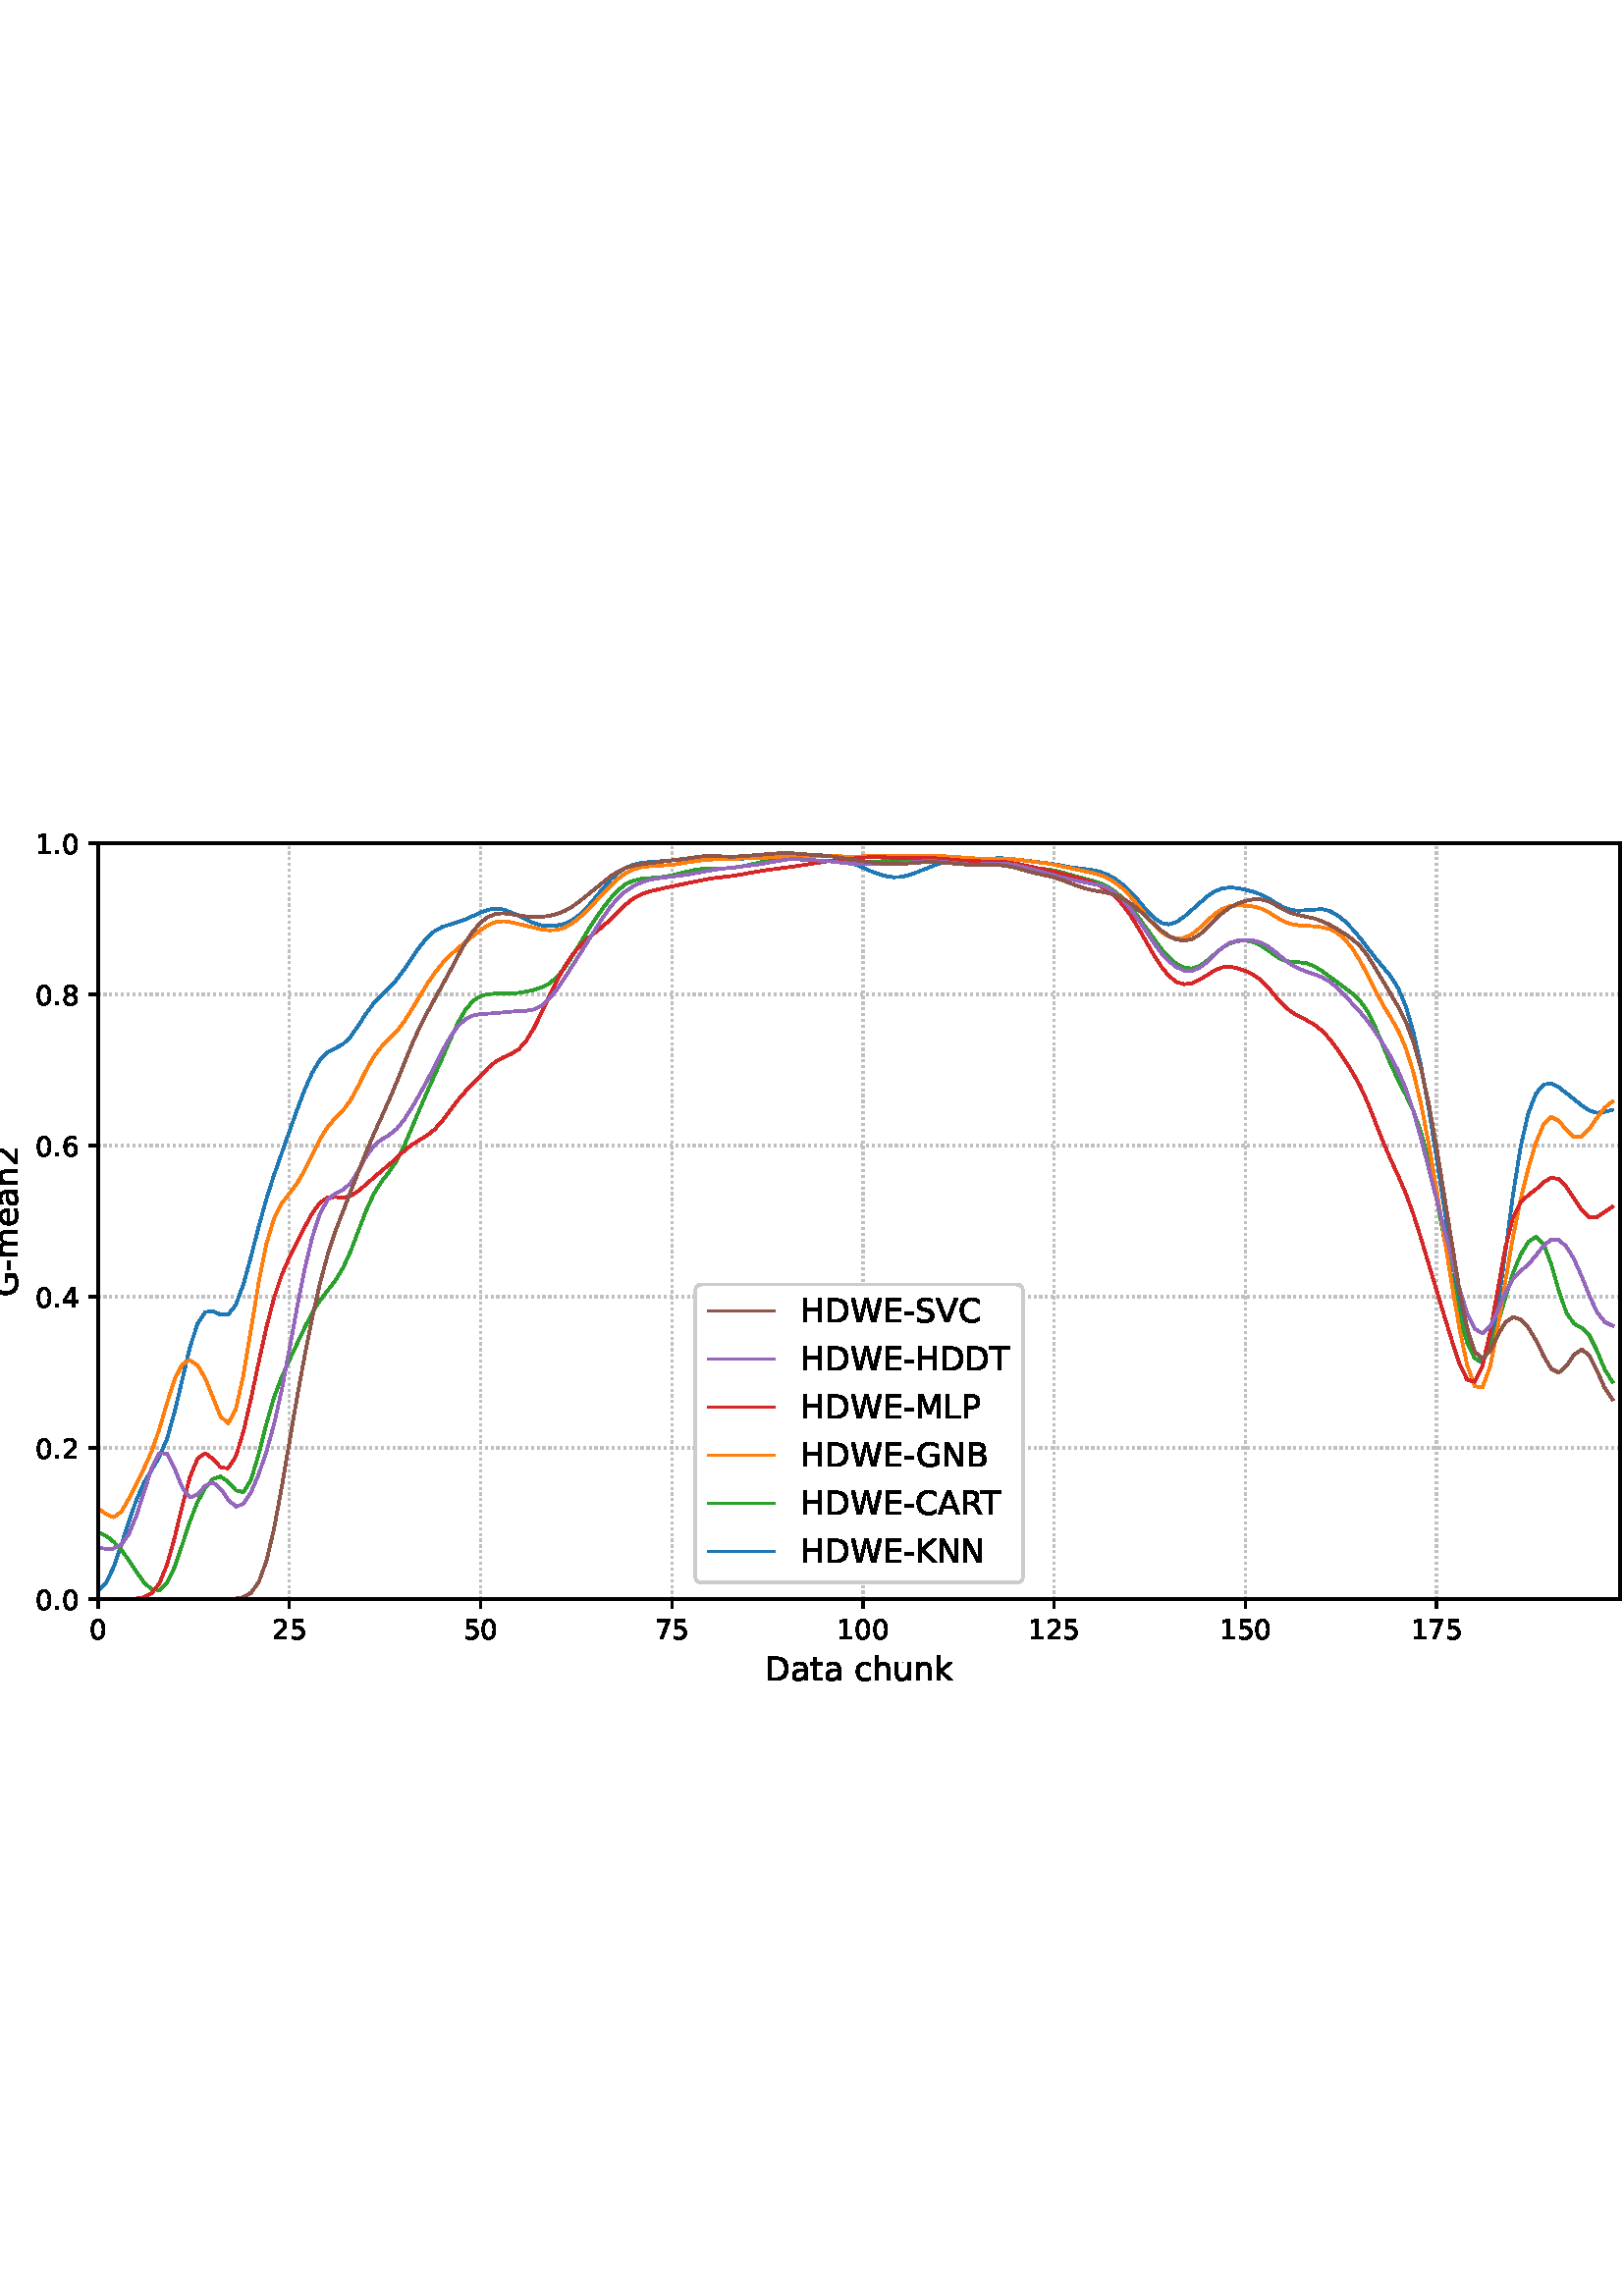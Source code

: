 %!PS-Adobe-3.0 EPSF-3.0
%%Orientation: portrait
%%BoundingBox: -54.0 216.0 666.0 576.0
%%EndComments
%%BeginProlog
/mpldict 8 dict def
mpldict begin
/m { moveto } bind def
/l { lineto } bind def
/r { rlineto } bind def
/c { curveto } bind def
/cl { closepath } bind def
/box {
m
1 index 0 r
0 exch r
neg 0 r
cl
} bind def
/clipbox {
box
clip
newpath
} bind def
%!PS-Adobe-3.0 Resource-Font
%%Copyright: Copyright (c) 2003 by Bitstream, Inc. All Rights Reserved. Copyright (c) 2006 by Tavmjong Bah. All Rights Reserved. DejaVu changes are in public domain 
25 dict begin
/_d{bind def}bind def
/_m{moveto}_d
/_l{lineto}_d
/_cl{closepath eofill}_d
/_c{curveto}_d
/_sc{7 -1 roll{setcachedevice}{pop pop pop pop pop pop}ifelse}_d
/_e{exec}_d
/FontName /DejaVuSans def
/PaintType 0 def
/FontMatrix[.001 0 0 .001 0 0]def
/FontBBox[-1021 -463 1793 1232]def
/FontType 3 def
/Encoding [ /space /hyphen /period /zero /one /two /four /five /six /seven /eight /A /B /C /D /E /G /H /K /L /M /N /P /R /S /T /V /W /a /c /e /h /k /m /n /t /u ] def
/FontInfo 10 dict dup begin
/FamilyName (DejaVu Sans) def
/FullName (DejaVu Sans) def
/Notice (Copyright (c) 2003 by Bitstream, Inc. All Rights Reserved. Copyright (c) 2006 by Tavmjong Bah. All Rights Reserved. DejaVu changes are in public domain ) def
/Weight (Book) def
/Version (Version 2.35) def
/ItalicAngle 0.0 def
/isFixedPitch false def
/UnderlinePosition -130 def
/UnderlineThickness 90 def
end readonly def
/CharStrings 38 dict dup begin
/.notdef 0 def
/space{318 0 0 0 0 0 _sc
}_d
/hyphen{361 0 49 234 312 314 _sc
49 314 _m
312 314 _l
312 234 _l
49 234 _l
49 314 _l
_cl}_d
/period{318 0 107 0 210 124 _sc
107 124 _m
210 124 _l
210 0 _l
107 0 _l
107 124 _l
_cl}_d
/zero{636 0 66 -13 570 742 _sc
318 664 _m
267 664 229 639 203 589 _c
177 539 165 464 165 364 _c
165 264 177 189 203 139 _c
229 89 267 64 318 64 _c
369 64 407 89 433 139 _c
458 189 471 264 471 364 _c
471 464 458 539 433 589 _c
407 639 369 664 318 664 _c
318 742 _m
399 742 461 709 505 645 _c
548 580 570 486 570 364 _c
570 241 548 147 505 83 _c
461 19 399 -13 318 -13 _c
236 -13 173 19 130 83 _c
87 147 66 241 66 364 _c
66 486 87 580 130 645 _c
173 709 236 742 318 742 _c
_cl}_d
/one{636 0 110 0 544 729 _sc
124 83 _m
285 83 _l
285 639 _l
110 604 _l
110 694 _l
284 729 _l
383 729 _l
383 83 _l
544 83 _l
544 0 _l
124 0 _l
124 83 _l
_cl}_d
/two{{636 0 73 0 536 742 _sc
192 83 _m
536 83 _l
536 0 _l
73 0 _l
73 83 _l
110 121 161 173 226 239 _c
290 304 331 346 348 365 _c
380 400 402 430 414 455 _c
426 479 433 504 433 528 _c
433 566 419 598 392 622 _c
365 646 330 659 286 659 _c
255 659 222 653 188 643 _c
154 632 117 616 78 594 _c
78 694 _l
118 710 155 722 189 730 _c
223 738 255 742 284 742 _c
}_e{359 742 419 723 464 685 _c
509 647 532 597 532 534 _c
532 504 526 475 515 449 _c
504 422 484 390 454 354 _c
446 344 420 317 376 272 _c
332 227 271 164 192 83 _c
_cl}_e}_d
/four{636 0 49 0 580 729 _sc
378 643 _m
129 254 _l
378 254 _l
378 643 _l
352 729 _m
476 729 _l
476 254 _l
580 254 _l
580 172 _l
476 172 _l
476 0 _l
378 0 _l
378 172 _l
49 172 _l
49 267 _l
352 729 _l
_cl}_d
/five{{636 0 77 -13 549 729 _sc
108 729 _m
495 729 _l
495 646 _l
198 646 _l
198 467 _l
212 472 227 476 241 478 _c
255 480 270 482 284 482 _c
365 482 429 459 477 415 _c
525 370 549 310 549 234 _c
549 155 524 94 475 51 _c
426 8 357 -13 269 -13 _c
238 -13 207 -10 175 -6 _c
143 -1 111 6 77 17 _c
77 116 _l
106 100 136 88 168 80 _c
199 72 232 69 267 69 _c
}_e{323 69 368 83 401 113 _c
433 143 450 183 450 234 _c
450 284 433 324 401 354 _c
368 384 323 399 267 399 _c
241 399 214 396 188 390 _c
162 384 135 375 108 363 _c
108 729 _l
_cl}_e}_d
/six{{636 0 70 -13 573 742 _sc
330 404 _m
286 404 251 388 225 358 _c
199 328 186 286 186 234 _c
186 181 199 139 225 109 _c
251 79 286 64 330 64 _c
374 64 409 79 435 109 _c
461 139 474 181 474 234 _c
474 286 461 328 435 358 _c
409 388 374 404 330 404 _c
526 713 _m
526 623 _l
501 635 476 644 451 650 _c
425 656 400 659 376 659 _c
310 659 260 637 226 593 _c
}_e{192 549 172 482 168 394 _c
187 422 211 444 240 459 _c
269 474 301 482 336 482 _c
409 482 467 459 509 415 _c
551 371 573 310 573 234 _c
573 159 550 99 506 54 _c
462 9 403 -13 330 -13 _c
246 -13 181 19 137 83 _c
92 147 70 241 70 364 _c
70 479 97 571 152 639 _c
206 707 280 742 372 742 _c
396 742 421 739 447 735 _c
472 730 498 723 526 713 _c
_cl}_e}_d
/seven{636 0 82 0 551 729 _sc
82 729 _m
551 729 _l
551 687 _l
286 0 _l
183 0 _l
432 646 _l
82 646 _l
82 729 _l
_cl}_d
/eight{{636 0 68 -13 568 742 _sc
318 346 _m
271 346 234 333 207 308 _c
180 283 167 249 167 205 _c
167 161 180 126 207 101 _c
234 76 271 64 318 64 _c
364 64 401 76 428 102 _c
455 127 469 161 469 205 _c
469 249 455 283 429 308 _c
402 333 365 346 318 346 _c
219 388 _m
177 398 144 418 120 447 _c
96 476 85 511 85 553 _c
85 611 105 657 147 691 _c
188 725 245 742 318 742 _c
}_e{390 742 447 725 489 691 _c
530 657 551 611 551 553 _c
551 511 539 476 515 447 _c
491 418 459 398 417 388 _c
464 377 501 355 528 323 _c
554 291 568 251 568 205 _c
568 134 546 80 503 43 _c
459 5 398 -13 318 -13 _c
237 -13 175 5 132 43 _c
89 80 68 134 68 205 _c
68 251 81 291 108 323 _c
134 355 171 377 219 388 _c
183 544 _m
183 506 194 476 218 455 _c
}_e{242 434 275 424 318 424 _c
360 424 393 434 417 455 _c
441 476 453 506 453 544 _c
453 582 441 611 417 632 _c
393 653 360 664 318 664 _c
275 664 242 653 218 632 _c
194 611 183 582 183 544 _c
_cl}_e}_d
/A{684 0 8 0 676 729 _sc
342 632 _m
208 269 _l
476 269 _l
342 632 _l
286 729 _m
398 729 _l
676 0 _l
573 0 _l
507 187 _l
178 187 _l
112 0 _l
8 0 _l
286 729 _l
_cl}_d
/B{{686 0 98 0 615 729 _sc
197 348 _m
197 81 _l
355 81 _l
408 81 447 92 473 114 _c
498 136 511 169 511 215 _c
511 260 498 293 473 315 _c
447 337 408 348 355 348 _c
197 348 _l
197 648 _m
197 428 _l
343 428 _l
391 428 426 437 450 455 _c
474 473 486 500 486 538 _c
486 574 474 602 450 620 _c
426 638 391 648 343 648 _c
197 648 _l
98 729 _m
350 729 _l
}_e{425 729 483 713 524 682 _c
564 650 585 606 585 549 _c
585 504 574 468 553 442 _c
532 416 502 399 462 393 _c
510 382 548 360 575 327 _c
601 294 615 253 615 204 _c
615 138 592 88 548 53 _c
504 17 441 0 360 0 _c
98 0 _l
98 729 _l
_cl}_e}_d
/C{{698 0 56 -13 644 742 _sc
644 673 _m
644 569 _l
610 599 575 622 537 638 _c
499 653 460 661 418 661 _c
334 661 270 635 226 584 _c
182 533 160 460 160 364 _c
160 268 182 194 226 143 _c
270 92 334 67 418 67 _c
460 67 499 74 537 90 _c
575 105 610 128 644 159 _c
644 56 _l
609 32 572 15 534 4 _c
496 -7 455 -13 412 -13 _c
302 -13 215 20 151 87 _c
}_e{87 154 56 246 56 364 _c
56 481 87 573 151 641 _c
215 708 302 742 412 742 _c
456 742 497 736 535 725 _c
573 713 610 696 644 673 _c
_cl}_e}_d
/D{770 0 98 0 711 729 _sc
197 648 _m
197 81 _l
316 81 _l
416 81 490 103 537 149 _c
583 195 607 267 607 365 _c
607 463 583 534 537 580 _c
490 625 416 648 316 648 _c
197 648 _l
98 729 _m
301 729 _l
442 729 546 699 612 641 _c
678 582 711 490 711 365 _c
711 239 677 147 611 88 _c
545 29 441 0 301 0 _c
98 0 _l
98 729 _l
_cl}_d
/E{632 0 98 0 568 729 _sc
98 729 _m
559 729 _l
559 646 _l
197 646 _l
197 430 _l
544 430 _l
544 347 _l
197 347 _l
197 83 _l
568 83 _l
568 0 _l
98 0 _l
98 729 _l
_cl}_d
/G{{775 0 56 -13 693 742 _sc
595 104 _m
595 300 _l
434 300 _l
434 381 _l
693 381 _l
693 68 _l
655 40 613 20 567 7 _c
521 -6 472 -13 420 -13 _c
306 -13 216 20 152 86 _c
88 152 56 245 56 364 _c
56 482 88 575 152 642 _c
216 708 306 742 420 742 _c
467 742 512 736 555 724 _c
598 712 638 695 674 673 _c
674 568 _l
637 598 598 621 557 637 _c
516 653 473 661 428 661 _c
}_e{338 661 271 636 227 586 _c
182 536 160 462 160 364 _c
160 265 182 191 227 141 _c
271 91 338 67 428 67 _c
462 67 493 70 521 76 _c
549 82 573 91 595 104 _c
_cl}_e}_d
/H{752 0 98 0 654 729 _sc
98 729 _m
197 729 _l
197 430 _l
555 430 _l
555 729 _l
654 729 _l
654 0 _l
555 0 _l
555 347 _l
197 347 _l
197 0 _l
98 0 _l
98 729 _l
_cl}_d
/K{656 0 98 0 677 729 _sc
98 729 _m
197 729 _l
197 421 _l
524 729 _l
651 729 _l
289 389 _l
677 0 _l
547 0 _l
197 351 _l
197 0 _l
98 0 _l
98 729 _l
_cl}_d
/L{557 0 98 0 552 729 _sc
98 729 _m
197 729 _l
197 83 _l
552 83 _l
552 0 _l
98 0 _l
98 729 _l
_cl}_d
/M{863 0 98 0 765 729 _sc
98 729 _m
245 729 _l
431 233 _l
618 729 _l
765 729 _l
765 0 _l
669 0 _l
669 640 _l
481 140 _l
382 140 _l
194 640 _l
194 0 _l
98 0 _l
98 729 _l
_cl}_d
/N{748 0 98 0 650 729 _sc
98 729 _m
231 729 _l
554 119 _l
554 729 _l
650 729 _l
650 0 _l
517 0 _l
194 610 _l
194 0 _l
98 0 _l
98 729 _l
_cl}_d
/P{603 0 98 0 569 729 _sc
197 648 _m
197 374 _l
321 374 _l
367 374 402 385 427 409 _c
452 433 465 467 465 511 _c
465 555 452 588 427 612 _c
402 636 367 648 321 648 _c
197 648 _l
98 729 _m
321 729 _l
402 729 464 710 506 673 _c
548 636 569 582 569 511 _c
569 439 548 384 506 348 _c
464 311 402 293 321 293 _c
197 293 _l
197 0 _l
98 0 _l
98 729 _l
_cl}_d
/R{{695 0 98 0 666 729 _sc
444 342 _m
465 334 486 319 506 296 _c
526 272 546 240 566 199 _c
666 0 _l
560 0 _l
467 187 _l
443 235 419 268 397 284 _c
374 300 343 308 304 308 _c
197 308 _l
197 0 _l
98 0 _l
98 729 _l
321 729 _l
404 729 466 711 507 677 _c
548 642 569 589 569 519 _c
569 473 558 434 537 404 _c
515 374 484 353 444 342 _c
197 648 _m
197 389 _l
321 389 _l
}_e{368 389 404 400 428 422 _c
452 444 465 476 465 519 _c
465 561 452 593 428 615 _c
404 637 368 648 321 648 _c
197 648 _l
_cl}_e}_d
/S{{635 0 66 -13 579 742 _sc
535 705 _m
535 609 _l
497 627 462 640 429 649 _c
395 657 363 662 333 662 _c
279 662 237 651 208 631 _c
179 610 165 580 165 542 _c
165 510 174 485 194 469 _c
213 452 250 439 304 429 _c
364 417 _l
437 403 491 378 526 343 _c
561 307 579 260 579 201 _c
579 130 555 77 508 41 _c
460 5 391 -13 300 -13 _c
265 -13 228 -9 189 -2 _c
}_e{150 5 110 16 69 32 _c
69 134 _l
109 111 148 94 186 83 _c
224 71 262 66 300 66 _c
356 66 399 77 430 99 _c
460 121 476 152 476 194 _c
476 230 465 258 443 278 _c
421 298 385 313 335 323 _c
275 335 _l
201 349 148 372 115 404 _c
82 435 66 478 66 534 _c
66 598 88 649 134 686 _c
179 723 242 742 322 742 _c
356 742 390 739 426 733 _c
461 727 497 717 535 705 _c
}_e{_cl}_e}_d
/T{611 0 -2 0 614 729 _sc
-2 729 _m
614 729 _l
614 646 _l
355 646 _l
355 0 _l
256 0 _l
256 646 _l
-2 646 _l
-2 729 _l
_cl}_d
/V{684 0 8 0 676 729 _sc
286 0 _m
8 729 _l
111 729 _l
342 115 _l
573 729 _l
676 729 _l
398 0 _l
286 0 _l
_cl}_d
/W{989 0 33 0 956 729 _sc
33 729 _m
133 729 _l
286 113 _l
439 729 _l
550 729 _l
703 113 _l
856 729 _l
956 729 _l
773 0 _l
649 0 _l
495 633 _l
340 0 _l
216 0 _l
33 729 _l
_cl}_d
/a{{613 0 60 -13 522 560 _sc
343 275 _m
270 275 220 266 192 250 _c
164 233 150 205 150 165 _c
150 133 160 107 181 89 _c
202 70 231 61 267 61 _c
317 61 357 78 387 114 _c
417 149 432 196 432 255 _c
432 275 _l
343 275 _l
522 312 _m
522 0 _l
432 0 _l
432 83 _l
411 49 385 25 355 10 _c
325 -5 287 -13 243 -13 _c
187 -13 142 2 109 33 _c
76 64 60 106 60 159 _c
}_e{60 220 80 266 122 298 _c
163 329 224 345 306 345 _c
432 345 _l
432 354 _l
432 395 418 427 391 450 _c
364 472 326 484 277 484 _c
245 484 215 480 185 472 _c
155 464 127 453 100 439 _c
100 522 _l
132 534 164 544 195 550 _c
226 556 256 560 286 560 _c
365 560 424 539 463 498 _c
502 457 522 395 522 312 _c
_cl}_e}_d
/c{{550 0 55 -13 488 560 _sc
488 526 _m
488 442 _l
462 456 437 466 411 473 _c
385 480 360 484 334 484 _c
276 484 230 465 198 428 _c
166 391 150 339 150 273 _c
150 206 166 154 198 117 _c
230 80 276 62 334 62 _c
360 62 385 65 411 72 _c
437 79 462 90 488 104 _c
488 21 _l
462 9 436 0 410 -5 _c
383 -10 354 -13 324 -13 _c
242 -13 176 12 128 64 _c
}_e{79 115 55 185 55 273 _c
55 362 79 432 128 483 _c
177 534 244 560 330 560 _c
358 560 385 557 411 551 _c
437 545 463 537 488 526 _c
_cl}_e}_d
/e{{615 0 55 -13 562 560 _sc
562 296 _m
562 252 _l
149 252 _l
153 190 171 142 205 110 _c
238 78 284 62 344 62 _c
378 62 412 66 444 74 _c
476 82 509 95 541 113 _c
541 28 _l
509 14 476 3 442 -3 _c
408 -9 373 -13 339 -13 _c
251 -13 182 12 131 62 _c
80 112 55 181 55 268 _c
55 357 79 428 127 481 _c
175 533 241 560 323 560 _c
397 560 455 536 498 489 _c
}_e{540 441 562 377 562 296 _c
472 322 _m
471 371 457 410 431 440 _c
404 469 368 484 324 484 _c
274 484 234 469 204 441 _c
174 413 156 373 152 322 _c
472 322 _l
_cl}_e}_d
/h{634 0 91 0 549 760 _sc
549 330 _m
549 0 _l
459 0 _l
459 327 _l
459 379 448 417 428 443 _c
408 469 378 482 338 482 _c
289 482 251 466 223 435 _c
195 404 181 362 181 309 _c
181 0 _l
91 0 _l
91 760 _l
181 760 _l
181 462 _l
202 494 227 519 257 535 _c
286 551 320 560 358 560 _c
420 560 468 540 500 501 _c
532 462 549 405 549 330 _c
_cl}_d
/k{579 0 91 0 576 760 _sc
91 760 _m
181 760 _l
181 311 _l
449 547 _l
564 547 _l
274 291 _l
576 0 _l
459 0 _l
181 267 _l
181 0 _l
91 0 _l
91 760 _l
_cl}_d
/m{{974 0 91 0 889 560 _sc
520 442 _m
542 482 569 511 600 531 _c
631 550 668 560 711 560 _c
767 560 811 540 842 500 _c
873 460 889 403 889 330 _c
889 0 _l
799 0 _l
799 327 _l
799 379 789 418 771 444 _c
752 469 724 482 686 482 _c
639 482 602 466 575 435 _c
548 404 535 362 535 309 _c
535 0 _l
445 0 _l
445 327 _l
445 379 435 418 417 444 _c
398 469 369 482 331 482 _c
}_e{285 482 248 466 221 435 _c
194 404 181 362 181 309 _c
181 0 _l
91 0 _l
91 547 _l
181 547 _l
181 462 _l
201 495 226 520 255 536 _c
283 552 317 560 357 560 _c
397 560 430 550 458 530 _c
486 510 506 480 520 442 _c
_cl}_e}_d
/n{634 0 91 0 549 560 _sc
549 330 _m
549 0 _l
459 0 _l
459 327 _l
459 379 448 417 428 443 _c
408 469 378 482 338 482 _c
289 482 251 466 223 435 _c
195 404 181 362 181 309 _c
181 0 _l
91 0 _l
91 547 _l
181 547 _l
181 462 _l
202 494 227 519 257 535 _c
286 551 320 560 358 560 _c
420 560 468 540 500 501 _c
532 462 549 405 549 330 _c
_cl}_d
/t{392 0 27 0 368 702 _sc
183 702 _m
183 547 _l
368 547 _l
368 477 _l
183 477 _l
183 180 _l
183 135 189 106 201 94 _c
213 81 238 75 276 75 _c
368 75 _l
368 0 _l
276 0 _l
206 0 158 13 132 39 _c
106 65 93 112 93 180 _c
93 477 _l
27 477 _l
27 547 _l
93 547 _l
93 702 _l
183 702 _l
_cl}_d
/u{634 0 85 -13 543 560 _sc
85 216 _m
85 547 _l
175 547 _l
175 219 _l
175 167 185 129 205 103 _c
225 77 255 64 296 64 _c
344 64 383 79 411 110 _c
439 141 453 183 453 237 _c
453 547 _l
543 547 _l
543 0 _l
453 0 _l
453 84 _l
431 50 405 26 377 10 _c
348 -5 315 -13 277 -13 _c
214 -13 166 6 134 45 _c
101 83 85 140 85 216 _c
311 560 _m
311 560 _l
_cl}_d
end readonly def

/BuildGlyph
 {exch begin
 CharStrings exch
 2 copy known not{pop /.notdef}if
 true 3 1 roll get exec
 end}_d

/BuildChar {
 1 index /Encoding get exch get
 1 index /BuildGlyph get exec
}_d

FontName currentdict end definefont pop
end
%%EndProlog
mpldict begin
-54 216 translate
720 360 0 0 clipbox
gsave
0 0 m
720 0 l
720 360 l
0 360 l
cl
1.000 setgray
fill
grestore
gsave
90 39.6 m
648 39.6 l
648 316.8 l
90 316.8 l
cl
1.000 setgray
fill
grestore
0.800 setlinewidth
1 setlinejoin
0 setlinecap
[0.8 1.32] 0 setdash
0.753 setgray
gsave
558 277.2 90 39.6 clipbox
90 39.6 m
90 316.8 l
stroke
grestore
[] 0 setdash
0.000 setgray
gsave
/o {
gsave
newpath
translate
0.8 setlinewidth
1 setlinejoin
0 setlinecap
0 0 m
0 -3.5 l

gsave
0.000 setgray
fill
grestore
stroke
grestore
} bind def
90 39.6 o
grestore
/DejaVuSans findfont
10.000 scalefont
setfont
gsave
86.82 25.006 translate
0.0 rotate
0.0 0 m /zero glyphshow
grestore
[0.8 1.32] 0 setdash
0.753 setgray
gsave
558 277.2 90 39.6 clipbox
160.101 39.6 m
160.101 316.8 l
stroke
grestore
[] 0 setdash
0.000 setgray
gsave
/o {
gsave
newpath
translate
0.8 setlinewidth
1 setlinejoin
0 setlinecap
0 0 m
0 -3.5 l

gsave
0.000 setgray
fill
grestore
stroke
grestore
} bind def
160.101 39.6 o
grestore
gsave
153.741 25.006 translate
0.0 rotate
0.0 0 m /two glyphshow
6.362 0 m /five glyphshow
grestore
[0.8 1.32] 0 setdash
0.753 setgray
gsave
558 277.2 90 39.6 clipbox
230.201 39.6 m
230.201 316.8 l
stroke
grestore
[] 0 setdash
0.000 setgray
gsave
/o {
gsave
newpath
translate
0.8 setlinewidth
1 setlinejoin
0 setlinecap
0 0 m
0 -3.5 l

gsave
0.000 setgray
fill
grestore
stroke
grestore
} bind def
230.201 39.6 o
grestore
gsave
223.842 25.006 translate
0.0 rotate
0.0 0 m /five glyphshow
6.362 0 m /zero glyphshow
grestore
[0.8 1.32] 0 setdash
0.753 setgray
gsave
558 277.2 90 39.6 clipbox
300.302 39.6 m
300.302 316.8 l
stroke
grestore
[] 0 setdash
0.000 setgray
gsave
/o {
gsave
newpath
translate
0.8 setlinewidth
1 setlinejoin
0 setlinecap
0 0 m
0 -3.5 l

gsave
0.000 setgray
fill
grestore
stroke
grestore
} bind def
300.302 39.6 o
grestore
gsave
293.942 25.006 translate
0.0 rotate
0.0 0 m /seven glyphshow
6.362 0 m /five glyphshow
grestore
[0.8 1.32] 0 setdash
0.753 setgray
gsave
558 277.2 90 39.6 clipbox
370.402 39.6 m
370.402 316.8 l
stroke
grestore
[] 0 setdash
0.000 setgray
gsave
/o {
gsave
newpath
translate
0.8 setlinewidth
1 setlinejoin
0 setlinecap
0 0 m
0 -3.5 l

gsave
0.000 setgray
fill
grestore
stroke
grestore
} bind def
370.402 39.6 o
grestore
gsave
360.863 25.006 translate
0.0 rotate
0.0 0 m /one glyphshow
6.362 0 m /zero glyphshow
12.725 0 m /zero glyphshow
grestore
[0.8 1.32] 0 setdash
0.753 setgray
gsave
558 277.2 90 39.6 clipbox
440.503 39.6 m
440.503 316.8 l
stroke
grestore
[] 0 setdash
0.000 setgray
gsave
/o {
gsave
newpath
translate
0.8 setlinewidth
1 setlinejoin
0 setlinecap
0 0 m
0 -3.5 l

gsave
0.000 setgray
fill
grestore
stroke
grestore
} bind def
440.503 39.6 o
grestore
gsave
430.963 25.006 translate
0.0 rotate
0.0 0 m /one glyphshow
6.362 0 m /two glyphshow
12.725 0 m /five glyphshow
grestore
[0.8 1.32] 0 setdash
0.753 setgray
gsave
558 277.2 90 39.6 clipbox
510.603 39.6 m
510.603 316.8 l
stroke
grestore
[] 0 setdash
0.000 setgray
gsave
/o {
gsave
newpath
translate
0.8 setlinewidth
1 setlinejoin
0 setlinecap
0 0 m
0 -3.5 l

gsave
0.000 setgray
fill
grestore
stroke
grestore
} bind def
510.603 39.6 o
grestore
gsave
501.064 25.006 translate
0.0 rotate
0.0 0 m /one glyphshow
6.362 0 m /five glyphshow
12.725 0 m /zero glyphshow
grestore
[0.8 1.32] 0 setdash
0.753 setgray
gsave
558 277.2 90 39.6 clipbox
580.704 39.6 m
580.704 316.8 l
stroke
grestore
[] 0 setdash
0.000 setgray
gsave
/o {
gsave
newpath
translate
0.8 setlinewidth
1 setlinejoin
0 setlinecap
0 0 m
0 -3.5 l

gsave
0.000 setgray
fill
grestore
stroke
grestore
} bind def
580.704 39.6 o
grestore
gsave
571.164 25.006 translate
0.0 rotate
0.0 0 m /one glyphshow
6.362 0 m /seven glyphshow
12.725 0 m /five glyphshow
grestore
/DejaVuSans findfont
12.000 scalefont
setfont
gsave
334.578 9.803 translate
0.0 rotate
0.0 0 m /D glyphshow
9.24 0 m /a glyphshow
16.594 0 m /t glyphshow
21.299 0 m /a glyphshow
28.652 0 m /space glyphshow
32.467 0 m /c glyphshow
39.064 0 m /h glyphshow
46.67 0 m /u glyphshow
54.275 0 m /n glyphshow
61.881 0 m /k glyphshow
grestore
[0.8 1.32] 0 setdash
0.753 setgray
gsave
558 277.2 90 39.6 clipbox
90 39.6 m
648 39.6 l
stroke
grestore
[] 0 setdash
0.000 setgray
gsave
/o {
gsave
newpath
translate
0.8 setlinewidth
1 setlinejoin
0 setlinecap
0 0 m
-3.5 0 l

gsave
0.000 setgray
fill
grestore
stroke
grestore
} bind def
90 39.6 o
grestore
/DejaVuSans findfont
10.000 scalefont
setfont
gsave
67.094 35.803 translate
0.0 rotate
0.0 0 m /zero glyphshow
6.362 0 m /period glyphshow
9.541 0 m /zero glyphshow
grestore
[0.8 1.32] 0 setdash
0.753 setgray
gsave
558 277.2 90 39.6 clipbox
90 95.04 m
648 95.04 l
stroke
grestore
[] 0 setdash
0.000 setgray
gsave
/o {
gsave
newpath
translate
0.8 setlinewidth
1 setlinejoin
0 setlinecap
0 0 m
-3.5 0 l

gsave
0.000 setgray
fill
grestore
stroke
grestore
} bind def
90 95.04 o
grestore
gsave
67.094 91.243 translate
0.0 rotate
0.0 0 m /zero glyphshow
6.362 0 m /period glyphshow
9.541 0 m /two glyphshow
grestore
[0.8 1.32] 0 setdash
0.753 setgray
gsave
558 277.2 90 39.6 clipbox
90 150.48 m
648 150.48 l
stroke
grestore
[] 0 setdash
0.000 setgray
gsave
/o {
gsave
newpath
translate
0.8 setlinewidth
1 setlinejoin
0 setlinecap
0 0 m
-3.5 0 l

gsave
0.000 setgray
fill
grestore
stroke
grestore
} bind def
90 150.48 o
grestore
gsave
67.094 146.683 translate
0.0 rotate
0.0 0 m /zero glyphshow
6.362 0 m /period glyphshow
9.541 0 m /four glyphshow
grestore
[0.8 1.32] 0 setdash
0.753 setgray
gsave
558 277.2 90 39.6 clipbox
90 205.92 m
648 205.92 l
stroke
grestore
[] 0 setdash
0.000 setgray
gsave
/o {
gsave
newpath
translate
0.8 setlinewidth
1 setlinejoin
0 setlinecap
0 0 m
-3.5 0 l

gsave
0.000 setgray
fill
grestore
stroke
grestore
} bind def
90 205.92 o
grestore
gsave
67.094 202.123 translate
0.0 rotate
0.0 0 m /zero glyphshow
6.362 0 m /period glyphshow
9.541 0 m /six glyphshow
grestore
[0.8 1.32] 0 setdash
0.753 setgray
gsave
558 277.2 90 39.6 clipbox
90 261.36 m
648 261.36 l
stroke
grestore
[] 0 setdash
0.000 setgray
gsave
/o {
gsave
newpath
translate
0.8 setlinewidth
1 setlinejoin
0 setlinecap
0 0 m
-3.5 0 l

gsave
0.000 setgray
fill
grestore
stroke
grestore
} bind def
90 261.36 o
grestore
gsave
67.094 257.563 translate
0.0 rotate
0.0 0 m /zero glyphshow
6.362 0 m /period glyphshow
9.541 0 m /eight glyphshow
grestore
[0.8 1.32] 0 setdash
0.753 setgray
gsave
558 277.2 90 39.6 clipbox
90 316.8 m
648 316.8 l
stroke
grestore
[] 0 setdash
0.000 setgray
gsave
/o {
gsave
newpath
translate
0.8 setlinewidth
1 setlinejoin
0 setlinecap
0 0 m
-3.5 0 l

gsave
0.000 setgray
fill
grestore
stroke
grestore
} bind def
90 316.8 o
grestore
gsave
67.094 313.003 translate
0.0 rotate
0.0 0 m /one glyphshow
6.362 0 m /period glyphshow
9.541 0 m /zero glyphshow
grestore
/DejaVuSans findfont
12.000 scalefont
setfont
gsave
60.594 150.544 translate
90.0 rotate
0.0 0 m /G glyphshow
9.299 0 m /hyphen glyphshow
13.629 0 m /m glyphshow
25.318 0 m /e glyphshow
32.701 0 m /a glyphshow
40.055 0 m /n glyphshow
47.66 0 m /two glyphshow
grestore
1.000 setlinewidth
2 setlinecap
0.122 0.467 0.706 setrgbcolor
gsave
558 277.2 90 39.6 clipbox
90 42.539 m
92.804 45.43 l
95.608 51.202 l
98.412 59.197 l
101.216 67.963 l
104.02 75.977 l
106.824 82.34 l
112.432 91.748 l
115.236 98.383 l
118.04 108.277 l
123.648 131.994 l
126.452 140.593 l
129.256 144.845 l
132.06 145.21 l
134.864 143.901 l
137.668 143.925 l
140.472 147.527 l
143.276 155.117 l
146.08 165.371 l
148.884 176.28 l
151.688 186.352 l
154.492 195.195 l
160.101 211.127 l
162.905 218.967 l
165.709 226.387 l
168.513 232.729 l
171.317 237.381 l
174.121 240.121 l
179.729 243.091 l
182.533 245.843 l
185.337 249.852 l
188.141 254.202 l
190.945 257.973 l
193.749 260.953 l
196.553 263.631 l
199.357 266.677 l
202.161 270.398 l
207.769 278.706 l
210.573 282.175 l
213.377 284.626 l
216.181 286.096 l
224.593 288.809 l
230.201 291.394 l
233.005 292.421 l
235.809 292.825 l
238.613 292.461 l
241.417 291.451 l
249.829 287.456 l
252.633 286.688 l
255.437 286.441 l
258.241 286.651 l
261.045 287.302 l
263.849 288.566 l
266.653 290.633 l
269.457 293.477 l
277.869 303.459 l
280.673 306.013 l
283.477 307.808 l
286.281 308.916 l
289.085 309.531 l
291.889 309.854 l
303.106 310.689 l
308.714 311.371 l
311.518 311.573 l
314.322 311.577 l
322.734 311.095 l
328.342 311.211 l
333.95 311.698 l
339.558 312.197 l
345.166 312.44 l
350.774 312.523 l
356.382 312.308 l
359.186 311.958 l
361.99 311.288 l
364.794 310.271 l
373.206 306.582 l
376.01 305.545 l
378.814 304.737 l
381.618 304.322 l
384.422 304.446 l
387.226 305.098 l
390.03 306.101 l
395.638 308.327 l
398.442 309.298 l
401.246 310.083 l
404.05 310.632 l
406.854 310.931 l
415.266 311.168 l
420.874 311.294 l
423.678 311.185 l
429.286 310.524 l
434.894 309.84 l
440.503 309.101 l
446.111 308.046 l
451.719 307.332 l
454.523 306.958 l
457.327 306.319 l
460.131 305.254 l
462.935 303.675 l
465.739 301.561 l
468.543 298.924 l
471.347 295.827 l
474.151 292.529 l
476.955 289.564 l
479.759 287.584 l
482.563 287.028 l
485.367 287.91 l
488.171 289.858 l
496.583 297.243 l
499.387 299.081 l
502.191 300.217 l
504.995 300.573 l
507.799 300.312 l
510.603 299.737 l
513.407 299.006 l
516.211 298.012 l
519.015 296.591 l
521.819 294.859 l
524.623 293.273 l
527.427 292.299 l
530.231 292.052 l
538.643 292.619 l
541.447 291.99 l
544.251 290.493 l
547.055 288.201 l
549.859 285.339 l
552.663 282.037 l
558.271 274.742 l
563.879 268.037 l
566.683 263.556 l
569.487 256.84 l
572.291 247.291 l
575.095 234.701 l
577.899 219.206 l
580.704 201.581 l
586.312 165.23 l
589.116 149.068 l
591.92 136.087 l
594.724 127.927 l
597.528 126.244 l
600.332 132.444 l
603.136 146.732 l
605.94 166.759 l
608.744 187.862 l
611.548 205.532 l
614.352 217.766 l
617.156 224.969 l
619.96 228.289 l
622.764 228.711 l
625.568 227.286 l
631.176 222.881 l
633.98 220.639 l
636.784 218.758 l
639.588 217.93 l
642.392 218.298 l
645.196 218.995 l
645.196 218.995 l
stroke
grestore
0.173 0.627 0.173 setrgbcolor
gsave
558 277.2 90 39.6 clipbox
90 64.067 m
92.804 62.84 l
95.608 60.667 l
98.412 57.695 l
101.216 53.908 l
104.02 49.612 l
106.824 45.668 l
109.628 43.134 l
112.432 42.874 l
115.236 45.548 l
118.04 51.406 l
120.844 59.609 l
123.648 68.164 l
126.452 75.242 l
129.256 80.362 l
132.06 83.646 l
134.864 84.546 l
137.668 82.611 l
140.472 79.476 l
143.276 78.811 l
146.08 83.458 l
148.884 92.893 l
151.688 103.925 l
154.492 113.602 l
157.296 121.089 l
162.905 133.227 l
165.709 139.193 l
168.513 144.656 l
171.317 149.126 l
176.925 156.347 l
179.729 160.949 l
182.533 167.096 l
188.141 181.809 l
190.945 188.004 l
193.749 192.515 l
196.553 196.086 l
199.357 200.196 l
202.161 205.774 l
210.573 225.589 l
216.181 238.031 l
218.985 244.584 l
221.789 250.709 l
224.593 255.627 l
227.397 258.929 l
230.201 260.727 l
233.005 261.462 l
235.809 261.624 l
241.417 261.654 l
244.221 261.925 l
247.025 262.397 l
249.829 263.029 l
252.633 263.933 l
255.437 265.393 l
258.241 267.729 l
261.045 271.103 l
263.849 275.357 l
269.457 284.655 l
272.261 288.983 l
275.065 292.983 l
277.869 296.594 l
280.673 299.619 l
283.477 301.819 l
286.281 303.119 l
289.085 303.709 l
297.497 304.491 l
300.302 305.011 l
308.714 307.039 l
311.518 307.4 l
314.322 307.542 l
319.93 307.608 l
322.734 307.798 l
325.538 308.192 l
331.146 309.4 l
333.95 310.023 l
336.754 310.533 l
339.558 310.861 l
342.362 310.986 l
347.97 310.807 l
359.186 310.089 l
364.794 309.54 l
367.598 309.476 l
370.402 309.621 l
378.814 310.329 l
390.03 310.865 l
395.638 310.858 l
398.442 310.758 l
401.246 310.531 l
412.462 309.165 l
423.678 309.004 l
437.698 307.259 l
440.503 306.778 l
443.307 306.107 l
451.719 303.764 l
454.523 303.054 l
457.327 302.175 l
460.131 300.902 l
462.935 299.052 l
465.739 296.535 l
468.543 293.382 l
471.347 289.733 l
479.759 278.112 l
482.563 274.915 l
485.367 272.518 l
488.171 271.131 l
490.975 270.879 l
493.779 271.793 l
496.583 273.715 l
499.387 276.173 l
502.191 278.48 l
504.995 280.1 l
507.799 280.913 l
510.603 281.062 l
513.407 280.599 l
516.211 279.397 l
519.015 277.479 l
521.819 275.358 l
524.623 273.825 l
527.427 273.241 l
530.231 273.152 l
533.035 272.762 l
535.839 271.664 l
538.643 269.979 l
544.251 265.863 l
549.859 261.626 l
552.663 259.002 l
555.467 255.031 l
558.271 249.313 l
563.879 235.762 l
566.683 229.828 l
569.487 224.41 l
572.291 218.437 l
575.095 210.582 l
577.899 199.988 l
580.704 186.774 l
586.312 157.091 l
589.116 143.825 l
591.92 133.66 l
594.724 127.77 l
597.528 126.995 l
600.332 131.521 l
603.136 140.114 l
605.94 150.159 l
608.744 159.119 l
611.548 165.935 l
614.352 170.587 l
617.156 172.442 l
619.96 169.894 l
622.764 162.421 l
625.568 152.533 l
628.372 144.487 l
631.176 140.558 l
633.98 139.008 l
636.784 136.221 l
639.588 130.565 l
642.392 123.803 l
645.196 119.262 l
645.196 119.262 l
stroke
grestore
1.000 0.498 0.055 setrgbcolor
gsave
558 277.2 90 39.6 clipbox
90 72.809 m
92.804 70.824 l
95.608 69.576 l
98.412 71.519 l
101.216 76.377 l
106.824 87.581 l
109.628 93.825 l
112.432 101.963 l
115.236 111.507 l
118.04 120.224 l
120.844 125.728 l
123.648 127.205 l
126.452 125.293 l
129.256 120.557 l
134.864 106.586 l
137.668 104.061 l
140.472 109.233 l
143.276 121.872 l
148.884 155.89 l
151.688 169.868 l
154.492 179.239 l
157.296 184.682 l
162.905 192.023 l
165.709 196.892 l
171.317 208.283 l
174.121 212.78 l
176.925 215.932 l
179.729 218.747 l
182.533 222.557 l
185.337 227.712 l
188.141 233.358 l
190.945 238.314 l
193.749 242.005 l
199.357 247.668 l
202.161 251.343 l
204.965 255.818 l
210.573 265.142 l
213.377 269.231 l
216.181 272.731 l
218.985 275.658 l
221.789 278.165 l
227.397 282.739 l
230.201 284.926 l
233.005 286.765 l
235.809 287.912 l
238.613 288.207 l
241.417 287.826 l
252.633 285.173 l
255.437 284.854 l
258.241 285.013 l
261.045 285.855 l
263.849 287.456 l
266.653 289.696 l
269.457 292.345 l
275.065 298.218 l
277.869 301.164 l
280.673 303.795 l
283.477 305.851 l
286.281 307.219 l
289.085 307.973 l
291.889 308.31 l
300.302 308.859 l
305.91 309.742 l
311.518 310.587 l
314.322 310.792 l
336.754 311.59 l
342.362 311.929 l
350.774 312.154 l
359.186 312.15 l
364.794 311.865 l
367.598 311.848 l
376.01 312.305 l
387.226 312.03 l
395.638 312.172 l
401.246 311.962 l
415.266 310.999 l
423.678 311.041 l
426.482 310.829 l
437.698 309.405 l
440.503 308.931 l
454.523 305.915 l
457.327 305.136 l
460.131 303.977 l
462.935 302.292 l
465.739 300.021 l
468.543 297.183 l
471.347 293.871 l
474.151 290.332 l
476.955 286.992 l
479.759 284.296 l
482.563 282.522 l
485.367 281.768 l
488.171 282.076 l
490.975 283.43 l
493.779 285.65 l
499.387 290.858 l
502.191 292.729 l
504.995 293.698 l
507.799 293.957 l
510.603 293.879 l
513.407 293.598 l
516.211 292.892 l
519.015 291.549 l
521.819 289.777 l
524.623 288.155 l
527.427 287.139 l
530.231 286.7 l
535.839 286.314 l
538.643 285.994 l
541.447 285.329 l
544.251 283.947 l
547.055 281.573 l
549.859 278.151 l
552.663 273.708 l
555.467 268.394 l
558.271 262.751 l
561.075 257.535 l
563.879 252.9 l
566.683 247.99 l
569.487 241.52 l
572.291 232.567 l
575.095 220.765 l
577.899 206.284 l
580.704 189.855 l
586.312 155.084 l
589.116 138.79 l
591.92 125.493 l
594.724 117.624 l
597.528 117.191 l
600.332 124.807 l
603.136 138.946 l
605.94 156.076 l
608.744 172.437 l
611.548 186.199 l
614.352 197.577 l
617.156 206.989 l
619.96 213.685 l
622.764 216.373 l
625.568 214.99 l
628.372 211.559 l
631.176 209.024 l
633.98 209.232 l
636.784 212.074 l
639.588 216.16 l
642.392 219.881 l
645.196 222.043 l
645.196 222.043 l
stroke
grestore
0.839 0.153 0.157 setrgbcolor
gsave
558 277.2 90 39.6 clipbox
90 39.6 m
101.216 39.628 l
104.02 39.751 l
106.824 40.239 l
109.628 41.743 l
112.432 45.358 l
115.236 52.155 l
118.04 62.181 l
120.844 73.819 l
123.648 84.331 l
126.452 91.154 l
129.256 93.066 l
132.06 90.976 l
134.864 87.914 l
137.668 87.521 l
140.472 91.95 l
143.276 101.079 l
146.08 113.288 l
148.884 126.603 l
151.688 139.302 l
154.492 150.106 l
157.296 158.469 l
160.101 164.876 l
165.709 175.989 l
168.513 181.129 l
171.317 184.951 l
174.121 186.818 l
176.925 187.048 l
179.729 186.836 l
182.533 187.423 l
185.337 189.194 l
193.749 196.503 l
196.553 198.817 l
202.161 203.924 l
204.965 206.191 l
210.573 209.626 l
213.377 211.867 l
216.181 215.003 l
221.789 222.444 l
224.593 225.702 l
233.005 234.436 l
235.809 236.769 l
238.613 238.288 l
241.417 239.465 l
244.221 241.277 l
247.025 244.463 l
249.829 249.105 l
252.633 254.761 l
255.437 260.779 l
258.241 266.532 l
261.045 271.595 l
263.849 275.804 l
266.653 279.174 l
269.457 281.839 l
275.065 286.338 l
277.869 288.892 l
283.477 294.392 l
286.281 296.559 l
289.085 298.064 l
291.889 299.049 l
297.497 300.374 l
314.322 303.841 l
319.93 304.491 l
322.734 304.81 l
328.342 305.817 l
333.95 306.783 l
345.166 308.268 l
359.186 310.447 l
364.794 311.06 l
373.206 311.724 l
376.01 311.753 l
384.422 311.351 l
395.638 311.371 l
401.246 310.95 l
406.854 310.459 l
412.462 310.201 l
420.874 310.012 l
423.678 309.768 l
426.482 309.347 l
434.894 307.561 l
440.503 306.356 l
448.915 304.184 l
451.719 303.376 l
454.523 302.409 l
457.327 301.154 l
460.131 299.462 l
462.935 297.17 l
465.739 294.133 l
468.543 290.303 l
471.347 285.794 l
476.955 276.004 l
479.759 271.598 l
482.563 268.12 l
485.367 265.91 l
488.171 265.073 l
490.975 265.445 l
493.779 266.698 l
499.387 270.151 l
502.191 271.282 l
504.995 271.501 l
507.799 270.94 l
510.603 269.95 l
513.407 268.615 l
516.211 266.641 l
519.015 263.808 l
521.819 260.449 l
524.623 257.32 l
527.427 254.965 l
530.231 253.317 l
533.035 251.913 l
535.839 250.291 l
538.643 248.096 l
541.447 245.095 l
544.251 241.353 l
547.055 237.214 l
549.859 232.819 l
552.663 227.79 l
555.467 221.65 l
561.075 207.362 l
563.879 200.826 l
566.683 194.765 l
569.487 188.25 l
572.291 180.528 l
575.095 171.63 l
583.508 143.609 l
586.312 134.433 l
589.116 125.936 l
591.92 120.055 l
594.724 119.259 l
597.528 125.12 l
600.332 137.287 l
605.94 168.478 l
608.744 179.472 l
611.548 185.169 l
614.352 187.71 l
617.156 189.868 l
619.96 192.444 l
622.764 194.164 l
625.568 193.601 l
628.372 190.639 l
633.98 182.141 l
636.784 179.644 l
639.588 179.709 l
645.196 183.491 l
645.196 183.491 l
stroke
grestore
0.580 0.404 0.741 setrgbcolor
gsave
558 277.2 90 39.6 clipbox
90 58.298 m
92.804 58.069 l
95.608 58.098 l
98.412 59.47 l
101.216 63.377 l
104.02 70.201 l
109.628 87.645 l
112.432 93.107 l
115.236 92.933 l
118.04 87.436 l
120.844 80.488 l
123.648 76.819 l
126.452 77.961 l
129.256 81.171 l
132.06 82.406 l
134.864 80.08 l
137.668 76.034 l
140.472 73.499 l
143.276 74.49 l
146.08 78.892 l
148.884 85.492 l
151.688 93.633 l
154.492 103.746 l
157.296 116.382 l
160.101 131.108 l
162.905 146.445 l
165.709 160.633 l
168.513 172.371 l
171.317 180.925 l
174.121 186.04 l
176.925 188.324 l
179.729 189.631 l
182.533 192.142 l
185.337 196.572 l
188.141 201.671 l
190.945 205.69 l
193.749 208.068 l
196.553 209.699 l
199.357 211.921 l
202.161 215.366 l
204.965 219.745 l
207.769 224.55 l
210.573 229.648 l
216.181 240.587 l
218.985 245.608 l
221.789 249.583 l
224.593 252.225 l
227.397 253.608 l
230.201 254.127 l
235.809 254.49 l
241.417 255.033 l
247.025 255.362 l
249.829 255.875 l
252.633 257.232 l
255.437 259.739 l
258.241 263.269 l
261.045 267.404 l
269.457 280.684 l
275.065 289.546 l
277.869 293.509 l
280.673 296.784 l
283.477 299.281 l
286.281 301.098 l
289.085 302.389 l
291.889 303.278 l
294.693 303.867 l
300.302 304.567 l
305.91 305.265 l
311.518 306.29 l
317.126 307.257 l
331.146 308.878 l
342.362 310.819 l
345.166 310.985 l
347.97 310.924 l
359.186 310.053 l
367.598 309.126 l
370.402 309.026 l
381.618 309.203 l
387.226 309.724 l
392.834 310.223 l
395.638 310.269 l
398.442 310.137 l
409.658 309.018 l
412.462 309.033 l
420.874 309.423 l
423.678 309.217 l
426.482 308.757 l
432.09 307.333 l
443.307 304.31 l
448.915 302.978 l
457.327 301.384 l
460.131 300.365 l
462.935 298.627 l
465.739 296.042 l
468.543 292.694 l
471.347 288.781 l
476.955 280.351 l
479.759 276.566 l
482.563 273.515 l
485.367 271.351 l
488.171 270.139 l
490.975 269.992 l
493.779 271.049 l
496.583 273.224 l
499.387 275.988 l
502.191 278.532 l
504.995 280.259 l
507.799 281.09 l
510.603 281.301 l
513.407 281.097 l
516.211 280.376 l
519.015 278.904 l
521.819 276.736 l
524.623 274.362 l
527.427 272.329 l
530.231 270.825 l
533.035 269.709 l
535.839 268.754 l
538.643 267.671 l
541.447 266.095 l
544.251 263.805 l
547.055 260.972 l
552.663 254.927 l
555.467 251.564 l
558.271 247.647 l
561.075 243.265 l
563.879 238.547 l
566.683 233.229 l
569.487 226.658 l
572.291 218.278 l
575.095 208.184 l
589.116 153.497 l
591.92 144.448 l
594.724 138.674 l
597.528 137.028 l
600.332 139.591 l
603.136 145.332 l
605.94 151.917 l
608.744 156.954 l
611.548 159.924 l
614.352 162.333 l
617.156 165.588 l
619.96 169.202 l
622.764 171.477 l
625.568 171.323 l
628.372 168.774 l
631.176 164.164 l
633.98 157.812 l
636.784 150.744 l
639.588 144.778 l
642.392 141.21 l
645.196 139.846 l
645.196 139.846 l
stroke
grestore
0.549 0.337 0.294 setrgbcolor
gsave
558 277.2 90 39.6 clipbox
90 39.6 m
137.668 39.63 l
140.472 39.763 l
143.276 40.289 l
146.08 41.922 l
148.884 45.898 l
151.688 53.574 l
154.492 65.475 l
157.296 80.65 l
162.905 113.502 l
165.709 128.823 l
168.513 142.891 l
171.317 155.35 l
174.121 165.823 l
176.925 174.401 l
182.533 188.981 l
188.141 203.266 l
190.945 209.862 l
196.553 222.322 l
199.357 228.971 l
204.965 242.851 l
207.769 249.084 l
210.573 254.563 l
218.985 269.87 l
221.789 275.232 l
224.593 280.246 l
227.397 284.472 l
230.201 287.676 l
233.005 289.8 l
235.809 290.888 l
238.613 291.108 l
241.417 290.793 l
247.025 289.949 l
249.829 289.763 l
252.633 289.817 l
255.437 290.17 l
258.241 290.873 l
261.045 291.983 l
263.849 293.57 l
266.653 295.602 l
277.869 304.683 l
280.673 306.469 l
283.477 307.775 l
286.281 308.59 l
289.085 309.067 l
305.91 311.218 l
311.518 311.983 l
314.322 312.096 l
322.734 311.849 l
328.342 312.211 l
339.558 313.11 l
342.362 313.158 l
345.166 313.058 l
359.186 311.955 l
364.794 311.023 l
370.402 310.153 l
378.814 309.197 l
381.618 309.097 l
384.422 309.215 l
392.834 309.836 l
395.638 309.879 l
398.442 309.804 l
404.05 309.329 l
409.658 308.863 l
415.266 308.823 l
418.07 308.844 l
420.874 308.73 l
423.678 308.377 l
426.482 307.757 l
432.09 306.171 l
440.503 304.25 l
443.307 303.338 l
448.915 301.159 l
451.719 300.254 l
454.523 299.591 l
460.131 298.564 l
462.935 297.76 l
465.739 296.49 l
468.543 294.706 l
471.347 292.483 l
479.759 284.851 l
482.563 282.826 l
485.367 281.5 l
488.171 281.051 l
490.975 281.62 l
493.779 283.236 l
496.583 285.701 l
499.387 288.55 l
502.191 291.214 l
504.995 293.282 l
507.799 294.692 l
510.603 295.629 l
513.407 296.193 l
516.211 296.209 l
519.015 295.465 l
521.819 294.071 l
524.623 292.499 l
527.427 291.233 l
530.231 290.42 l
535.839 289.203 l
538.643 288.247 l
541.447 286.929 l
544.251 285.333 l
547.055 283.579 l
549.859 281.613 l
552.663 279.064 l
555.467 275.495 l
558.271 270.964 l
563.879 261.515 l
566.683 256.823 l
569.487 251.185 l
572.291 243.753 l
575.095 233.844 l
577.899 220.992 l
580.704 205.354 l
589.116 152.842 l
591.92 138.96 l
594.724 130.253 l
597.528 127.811 l
600.332 130.766 l
603.136 136.299 l
605.94 141.042 l
608.744 143.003 l
611.548 142.158 l
614.352 139.211 l
617.156 134.539 l
619.96 128.821 l
622.764 124.044 l
625.568 122.651 l
628.372 125.172 l
631.176 129.181 l
633.98 131.086 l
636.784 128.883 l
639.588 123.293 l
642.392 116.952 l
645.196 112.835 l
645.196 112.835 l
stroke
grestore
0.800 setlinewidth
0 setlinejoin
[] 0 setdash
0.000 setgray
gsave
90 39.6 m
90 316.8 l
stroke
grestore
gsave
648 39.6 m
648 316.8 l
stroke
grestore
gsave
90 39.6 m
648 39.6 l
stroke
grestore
gsave
90 316.8 m
648 316.8 l
stroke
grestore
1.000 setlinewidth
0 setlinecap
0.800 setgray
gsave
311.37 45.6 m
426.63 45.6 l
428.23 45.6 429.03 46.4 429.03 48 c
429.03 152.55 l
429.03 154.15 428.23 154.95 426.63 154.95 c
311.37 154.95 l
309.77 154.95 308.97 154.15 308.97 152.55 c
308.97 48 l
308.97 46.4 309.77 45.6 311.37 45.6 c
cl
gsave
1.000 setgray
fill
grestore
stroke
grestore
1 setlinejoin
2 setlinecap
[] 0 setdash
0.549 0.337 0.294 setrgbcolor
gsave
313.77 145.225 m
337.77 145.225 l
stroke
grestore
0.000 setgray
gsave
347.37 141.025 translate
0.0 rotate
0.0 0 m /H glyphshow
9.023 0 m /D glyphshow
18.264 0 m /W glyphshow
30.129 0 m /E glyphshow
37.711 0 m /hyphen glyphshow
42.041 0 m /S glyphshow
49.658 0 m /V glyphshow
57.867 0 m /C glyphshow
grestore
0.580 0.404 0.741 setrgbcolor
gsave
313.77 127.6 m
337.77 127.6 l
stroke
grestore
0.000 setgray
gsave
347.37 123.4 translate
0.0 rotate
0.0 0 m /H glyphshow
9.023 0 m /D glyphshow
18.264 0 m /W glyphshow
30.129 0 m /E glyphshow
37.711 0 m /hyphen glyphshow
42.041 0 m /H glyphshow
51.064 0 m /D glyphshow
60.305 0 m /D glyphshow
69.545 0 m /T glyphshow
grestore
0.839 0.153 0.157 setrgbcolor
gsave
313.77 109.975 m
337.77 109.975 l
stroke
grestore
0.000 setgray
gsave
347.37 105.775 translate
0.0 rotate
0.0 0 m /H glyphshow
9.023 0 m /D glyphshow
18.264 0 m /W glyphshow
30.129 0 m /E glyphshow
37.711 0 m /hyphen glyphshow
42.041 0 m /M glyphshow
52.395 0 m /L glyphshow
59.08 0 m /P glyphshow
grestore
1.000 0.498 0.055 setrgbcolor
gsave
313.77 92.35 m
337.77 92.35 l
stroke
grestore
0.000 setgray
gsave
347.37 88.15 translate
0.0 rotate
0.0 0 m /H glyphshow
9.023 0 m /D glyphshow
18.264 0 m /W glyphshow
30.129 0 m /E glyphshow
37.711 0 m /hyphen glyphshow
42.541 0 m /G glyphshow
51.84 0 m /N glyphshow
60.816 0 m /B glyphshow
grestore
0.173 0.627 0.173 setrgbcolor
gsave
313.77 74.725 m
337.77 74.725 l
stroke
grestore
0.000 setgray
gsave
347.37 70.525 translate
0.0 rotate
0.0 0 m /H glyphshow
9.023 0 m /D glyphshow
18.264 0 m /W glyphshow
30.129 0 m /E glyphshow
37.711 0 m /hyphen glyphshow
42.041 0 m /C glyphshow
50.42 0 m /A glyphshow
58.629 0 m /R glyphshow
66.092 0 m /T glyphshow
grestore
0.122 0.467 0.706 setrgbcolor
gsave
313.77 57.1 m
337.77 57.1 l
stroke
grestore
0.000 setgray
gsave
347.37 52.9 translate
0.0 rotate
0.0 0 m /H glyphshow
9.023 0 m /D glyphshow
18.264 0 m /W glyphshow
30.129 0 m /E glyphshow
37.711 0 m /hyphen glyphshow
42.041 0 m /K glyphshow
49.91 0 m /N glyphshow
58.887 0 m /N glyphshow
grestore

end
showpage
